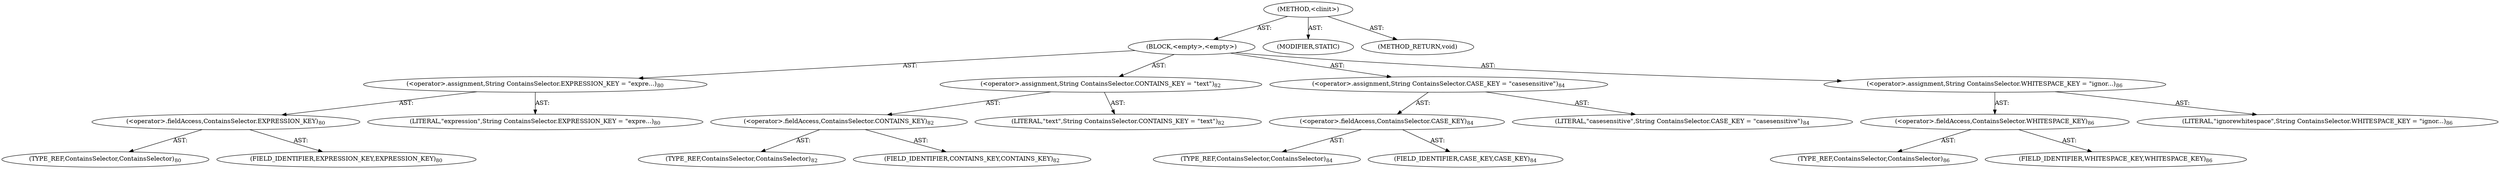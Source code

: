 digraph "&lt;clinit&gt;" {  
"111669149704" [label = <(METHOD,&lt;clinit&gt;)> ]
"25769803814" [label = <(BLOCK,&lt;empty&gt;,&lt;empty&gt;)> ]
"30064771179" [label = <(&lt;operator&gt;.assignment,String ContainsSelector.EXPRESSION_KEY = &quot;expre...)<SUB>80</SUB>> ]
"30064771180" [label = <(&lt;operator&gt;.fieldAccess,ContainsSelector.EXPRESSION_KEY)<SUB>80</SUB>> ]
"180388626435" [label = <(TYPE_REF,ContainsSelector,ContainsSelector)<SUB>80</SUB>> ]
"55834574868" [label = <(FIELD_IDENTIFIER,EXPRESSION_KEY,EXPRESSION_KEY)<SUB>80</SUB>> ]
"90194313241" [label = <(LITERAL,&quot;expression&quot;,String ContainsSelector.EXPRESSION_KEY = &quot;expre...)<SUB>80</SUB>> ]
"30064771181" [label = <(&lt;operator&gt;.assignment,String ContainsSelector.CONTAINS_KEY = &quot;text&quot;)<SUB>82</SUB>> ]
"30064771182" [label = <(&lt;operator&gt;.fieldAccess,ContainsSelector.CONTAINS_KEY)<SUB>82</SUB>> ]
"180388626436" [label = <(TYPE_REF,ContainsSelector,ContainsSelector)<SUB>82</SUB>> ]
"55834574869" [label = <(FIELD_IDENTIFIER,CONTAINS_KEY,CONTAINS_KEY)<SUB>82</SUB>> ]
"90194313242" [label = <(LITERAL,&quot;text&quot;,String ContainsSelector.CONTAINS_KEY = &quot;text&quot;)<SUB>82</SUB>> ]
"30064771183" [label = <(&lt;operator&gt;.assignment,String ContainsSelector.CASE_KEY = &quot;casesensitive&quot;)<SUB>84</SUB>> ]
"30064771184" [label = <(&lt;operator&gt;.fieldAccess,ContainsSelector.CASE_KEY)<SUB>84</SUB>> ]
"180388626437" [label = <(TYPE_REF,ContainsSelector,ContainsSelector)<SUB>84</SUB>> ]
"55834574870" [label = <(FIELD_IDENTIFIER,CASE_KEY,CASE_KEY)<SUB>84</SUB>> ]
"90194313243" [label = <(LITERAL,&quot;casesensitive&quot;,String ContainsSelector.CASE_KEY = &quot;casesensitive&quot;)<SUB>84</SUB>> ]
"30064771185" [label = <(&lt;operator&gt;.assignment,String ContainsSelector.WHITESPACE_KEY = &quot;ignor...)<SUB>86</SUB>> ]
"30064771186" [label = <(&lt;operator&gt;.fieldAccess,ContainsSelector.WHITESPACE_KEY)<SUB>86</SUB>> ]
"180388626438" [label = <(TYPE_REF,ContainsSelector,ContainsSelector)<SUB>86</SUB>> ]
"55834574871" [label = <(FIELD_IDENTIFIER,WHITESPACE_KEY,WHITESPACE_KEY)<SUB>86</SUB>> ]
"90194313244" [label = <(LITERAL,&quot;ignorewhitespace&quot;,String ContainsSelector.WHITESPACE_KEY = &quot;ignor...)<SUB>86</SUB>> ]
"133143986203" [label = <(MODIFIER,STATIC)> ]
"128849018888" [label = <(METHOD_RETURN,void)> ]
  "111669149704" -> "25769803814"  [ label = "AST: "] 
  "111669149704" -> "133143986203"  [ label = "AST: "] 
  "111669149704" -> "128849018888"  [ label = "AST: "] 
  "25769803814" -> "30064771179"  [ label = "AST: "] 
  "25769803814" -> "30064771181"  [ label = "AST: "] 
  "25769803814" -> "30064771183"  [ label = "AST: "] 
  "25769803814" -> "30064771185"  [ label = "AST: "] 
  "30064771179" -> "30064771180"  [ label = "AST: "] 
  "30064771179" -> "90194313241"  [ label = "AST: "] 
  "30064771180" -> "180388626435"  [ label = "AST: "] 
  "30064771180" -> "55834574868"  [ label = "AST: "] 
  "30064771181" -> "30064771182"  [ label = "AST: "] 
  "30064771181" -> "90194313242"  [ label = "AST: "] 
  "30064771182" -> "180388626436"  [ label = "AST: "] 
  "30064771182" -> "55834574869"  [ label = "AST: "] 
  "30064771183" -> "30064771184"  [ label = "AST: "] 
  "30064771183" -> "90194313243"  [ label = "AST: "] 
  "30064771184" -> "180388626437"  [ label = "AST: "] 
  "30064771184" -> "55834574870"  [ label = "AST: "] 
  "30064771185" -> "30064771186"  [ label = "AST: "] 
  "30064771185" -> "90194313244"  [ label = "AST: "] 
  "30064771186" -> "180388626438"  [ label = "AST: "] 
  "30064771186" -> "55834574871"  [ label = "AST: "] 
}
